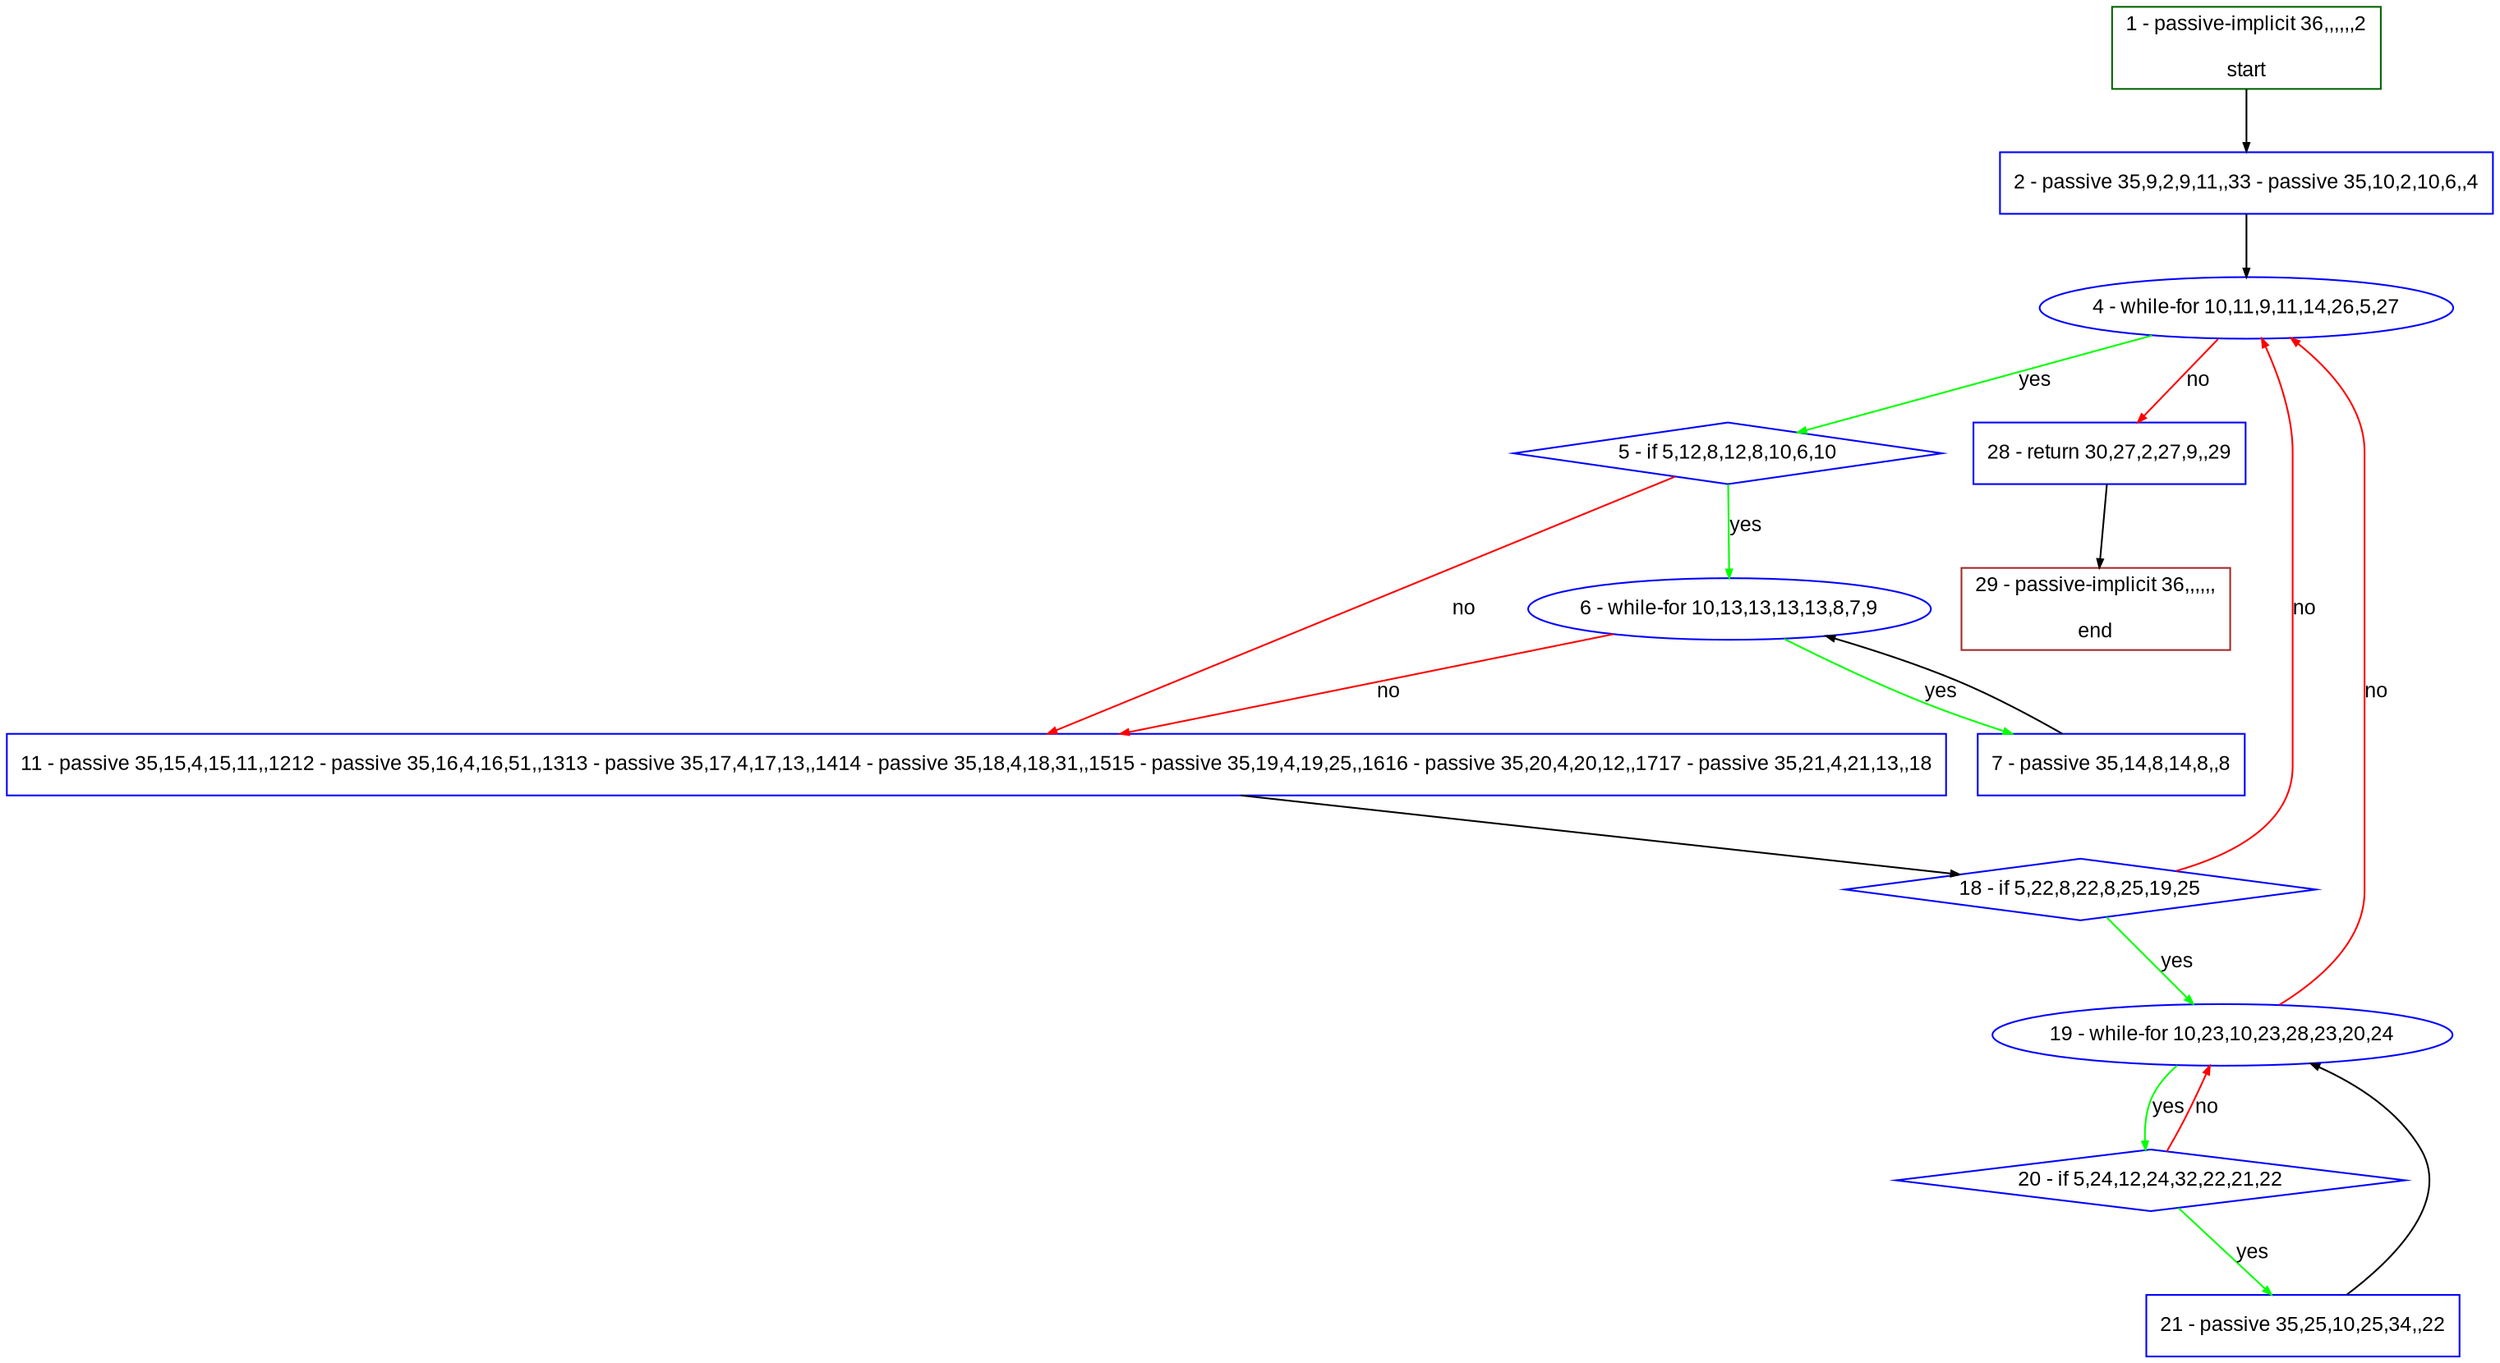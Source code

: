 digraph "" {
  graph [bgcolor="white", fillcolor="#FFFFCC", pack="true", packmode="clust", fontname="Arial", label="", fontsize="12", compound="true", style="rounded,filled"];
  node [node_initialized="no", fillcolor="white", fontname="Arial", label="", color="grey", fontsize="12", fixedsize="false", compound="true", shape="rectangle", style="filled"];
  edge [arrowtail="none", lhead="", fontcolor="black", fontname="Arial", label="", color="black", fontsize="12", arrowhead="normal", arrowsize="0.5", compound="true", ltail="", dir="forward"];
  __N1 [fillcolor="#ffffff", label="2 - passive 35,9,2,9,11,,33 - passive 35,10,2,10,6,,4", color="#0000ff", shape="box", style="filled"];
  __N2 [fillcolor="#ffffff", label="1 - passive-implicit 36,,,,,,2\n\nstart", color="#006400", shape="box", style="filled"];
  __N3 [fillcolor="#ffffff", label="4 - while-for 10,11,9,11,14,26,5,27", color="#0000ff", shape="oval", style="filled"];
  __N4 [fillcolor="#ffffff", label="5 - if 5,12,8,12,8,10,6,10", color="#0000ff", shape="diamond", style="filled"];
  __N5 [fillcolor="#ffffff", label="28 - return 30,27,2,27,9,,29", color="#0000ff", shape="box", style="filled"];
  __N6 [fillcolor="#ffffff", label="6 - while-for 10,13,13,13,13,8,7,9", color="#0000ff", shape="oval", style="filled"];
  __N7 [fillcolor="#ffffff", label="11 - passive 35,15,4,15,11,,1212 - passive 35,16,4,16,51,,1313 - passive 35,17,4,17,13,,1414 - passive 35,18,4,18,31,,1515 - passive 35,19,4,19,25,,1616 - passive 35,20,4,20,12,,1717 - passive 35,21,4,21,13,,18", color="#0000ff", shape="box", style="filled"];
  __N8 [fillcolor="#ffffff", label="7 - passive 35,14,8,14,8,,8", color="#0000ff", shape="box", style="filled"];
  __N9 [fillcolor="#ffffff", label="18 - if 5,22,8,22,8,25,19,25", color="#0000ff", shape="diamond", style="filled"];
  __N10 [fillcolor="#ffffff", label="19 - while-for 10,23,10,23,28,23,20,24", color="#0000ff", shape="oval", style="filled"];
  __N11 [fillcolor="#ffffff", label="20 - if 5,24,12,24,32,22,21,22", color="#0000ff", shape="diamond", style="filled"];
  __N12 [fillcolor="#ffffff", label="21 - passive 35,25,10,25,34,,22", color="#0000ff", shape="box", style="filled"];
  __N13 [fillcolor="#ffffff", label="29 - passive-implicit 36,,,,,,\n\nend", color="#a52a2a", shape="box", style="filled"];
  __N2 -> __N1 [arrowtail="none", color="#000000", label="", arrowhead="normal", dir="forward"];
  __N1 -> __N3 [arrowtail="none", color="#000000", label="", arrowhead="normal", dir="forward"];
  __N3 -> __N4 [arrowtail="none", color="#00ff00", label="yes", arrowhead="normal", dir="forward"];
  __N3 -> __N5 [arrowtail="none", color="#ff0000", label="no", arrowhead="normal", dir="forward"];
  __N4 -> __N6 [arrowtail="none", color="#00ff00", label="yes", arrowhead="normal", dir="forward"];
  __N4 -> __N7 [arrowtail="none", color="#ff0000", label="no", arrowhead="normal", dir="forward"];
  __N6 -> __N8 [arrowtail="none", color="#00ff00", label="yes", arrowhead="normal", dir="forward"];
  __N8 -> __N6 [arrowtail="none", color="#000000", label="", arrowhead="normal", dir="forward"];
  __N6 -> __N7 [arrowtail="none", color="#ff0000", label="no", arrowhead="normal", dir="forward"];
  __N7 -> __N9 [arrowtail="none", color="#000000", label="", arrowhead="normal", dir="forward"];
  __N9 -> __N3 [arrowtail="none", color="#ff0000", label="no", arrowhead="normal", dir="forward"];
  __N9 -> __N10 [arrowtail="none", color="#00ff00", label="yes", arrowhead="normal", dir="forward"];
  __N10 -> __N3 [arrowtail="none", color="#ff0000", label="no", arrowhead="normal", dir="forward"];
  __N10 -> __N11 [arrowtail="none", color="#00ff00", label="yes", arrowhead="normal", dir="forward"];
  __N11 -> __N10 [arrowtail="none", color="#ff0000", label="no", arrowhead="normal", dir="forward"];
  __N11 -> __N12 [arrowtail="none", color="#00ff00", label="yes", arrowhead="normal", dir="forward"];
  __N12 -> __N10 [arrowtail="none", color="#000000", label="", arrowhead="normal", dir="forward"];
  __N5 -> __N13 [arrowtail="none", color="#000000", label="", arrowhead="normal", dir="forward"];
}
